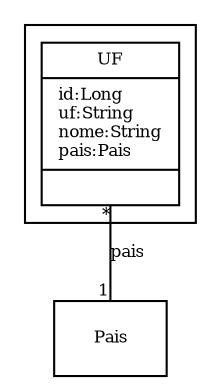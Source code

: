 digraph G{
fontname = "Times-Roman"
fontsize = 8

node [
        fontname = "Times-Roman"
        fontsize = 8
        shape = "record"
]

edge [
        fontname = "Times-Roman"
        fontsize = 8
]

subgraph clusterESTADO
{
UF [label = "{UF|id:Long\luf:String\lnome:String\lpais:Pais\l|\l}"]
}
edge [arrowhead = "none" headlabel = "1" taillabel = "*"] UF -> Pais [label = "pais"]
}
